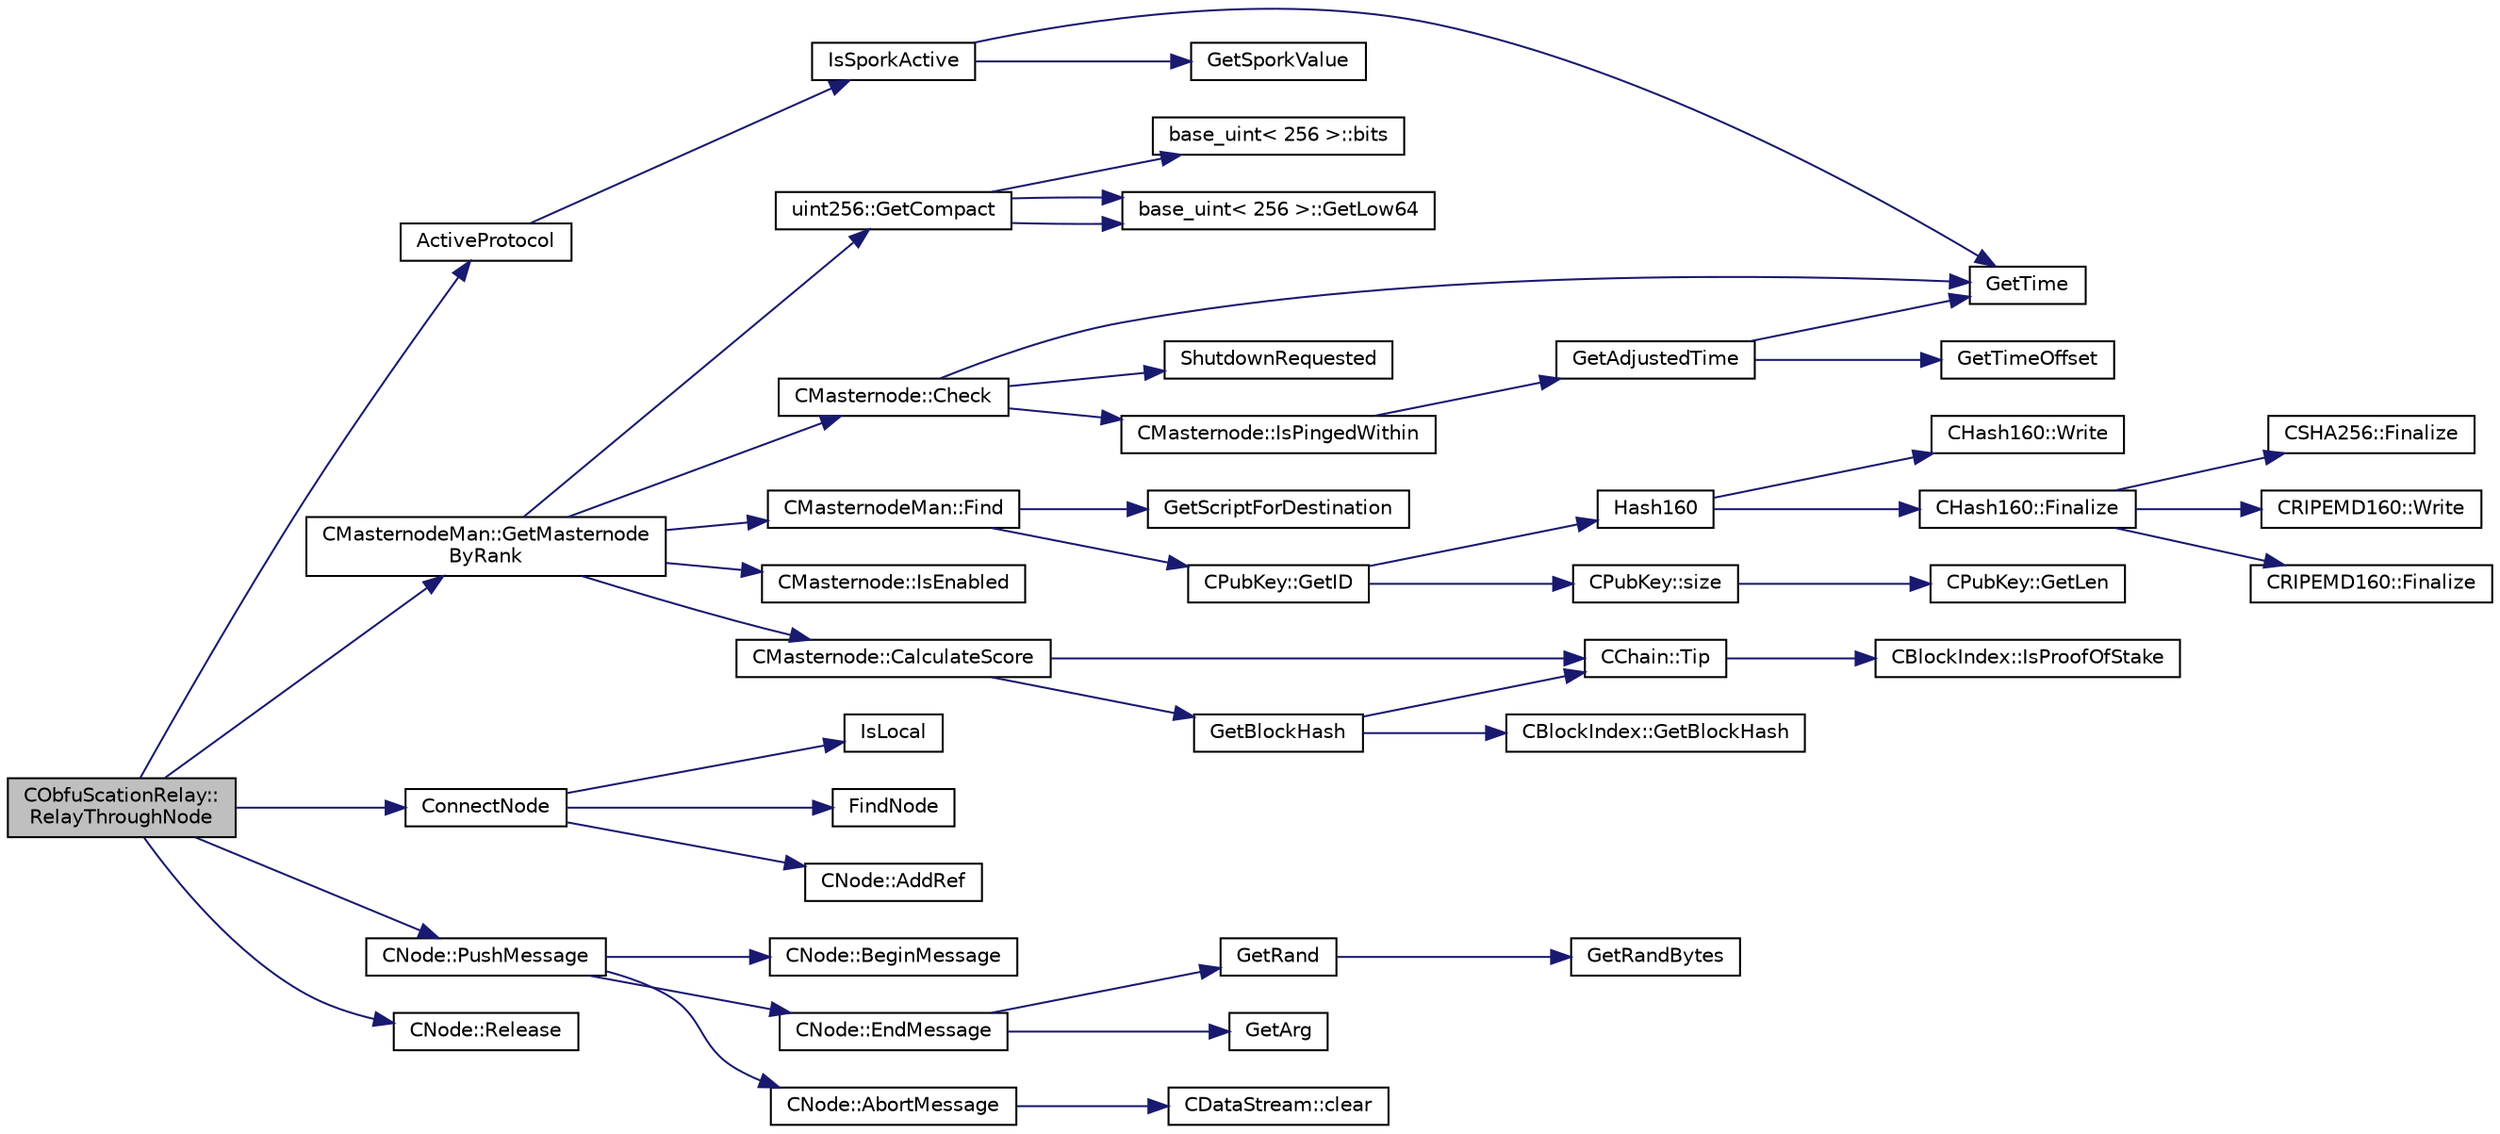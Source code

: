 digraph "CObfuScationRelay::RelayThroughNode"
{
  edge [fontname="Helvetica",fontsize="10",labelfontname="Helvetica",labelfontsize="10"];
  node [fontname="Helvetica",fontsize="10",shape=record];
  rankdir="LR";
  Node52 [label="CObfuScationRelay::\lRelayThroughNode",height=0.2,width=0.4,color="black", fillcolor="grey75", style="filled", fontcolor="black"];
  Node52 -> Node53 [color="midnightblue",fontsize="10",style="solid",fontname="Helvetica"];
  Node53 [label="CMasternodeMan::GetMasternode\lByRank",height=0.2,width=0.4,color="black", fillcolor="white", style="filled",URL="$class_c_masternode_man.html#ab32afaad2651c69d2f93c68aee466677"];
  Node53 -> Node54 [color="midnightblue",fontsize="10",style="solid",fontname="Helvetica"];
  Node54 [label="CMasternode::Check",height=0.2,width=0.4,color="black", fillcolor="white", style="filled",URL="$class_c_masternode.html#aa5892c0b8ec6d2a05cbb081cb1e0aa3c"];
  Node54 -> Node55 [color="midnightblue",fontsize="10",style="solid",fontname="Helvetica"];
  Node55 [label="ShutdownRequested",height=0.2,width=0.4,color="black", fillcolor="white", style="filled",URL="$init_8cpp.html#a6f201ca9fe6b594f1985c12b4482ea5a"];
  Node54 -> Node56 [color="midnightblue",fontsize="10",style="solid",fontname="Helvetica"];
  Node56 [label="GetTime",height=0.2,width=0.4,color="black", fillcolor="white", style="filled",URL="$utiltime_8cpp.html#a46fac5fba8ba905b5f9acb364f5d8c6f",tooltip="For unit testing. "];
  Node54 -> Node57 [color="midnightblue",fontsize="10",style="solid",fontname="Helvetica"];
  Node57 [label="CMasternode::IsPingedWithin",height=0.2,width=0.4,color="black", fillcolor="white", style="filled",URL="$class_c_masternode.html#ab4d54c22f0e31b0d2ee111c6b11d7e72"];
  Node57 -> Node58 [color="midnightblue",fontsize="10",style="solid",fontname="Helvetica"];
  Node58 [label="GetAdjustedTime",height=0.2,width=0.4,color="black", fillcolor="white", style="filled",URL="$timedata_8cpp.html#a09f81b9c7650f898cf3cf305b87547e6"];
  Node58 -> Node56 [color="midnightblue",fontsize="10",style="solid",fontname="Helvetica"];
  Node58 -> Node59 [color="midnightblue",fontsize="10",style="solid",fontname="Helvetica"];
  Node59 [label="GetTimeOffset",height=0.2,width=0.4,color="black", fillcolor="white", style="filled",URL="$timedata_8cpp.html#a50ca5344c75631267633f15cfe5e983e",tooltip="\"Never go to sea with two chronometers; take one or three.\" Our three time sources are: ..."];
  Node53 -> Node60 [color="midnightblue",fontsize="10",style="solid",fontname="Helvetica"];
  Node60 [label="CMasternode::IsEnabled",height=0.2,width=0.4,color="black", fillcolor="white", style="filled",URL="$class_c_masternode.html#a08782379f6ba10e9087b39f0cef19bce"];
  Node53 -> Node61 [color="midnightblue",fontsize="10",style="solid",fontname="Helvetica"];
  Node61 [label="CMasternode::CalculateScore",height=0.2,width=0.4,color="black", fillcolor="white", style="filled",URL="$class_c_masternode.html#a5193b7bca7224b39c455ddd39f0846f3"];
  Node61 -> Node62 [color="midnightblue",fontsize="10",style="solid",fontname="Helvetica"];
  Node62 [label="CChain::Tip",height=0.2,width=0.4,color="black", fillcolor="white", style="filled",URL="$class_c_chain.html#a40ccefec14f8f3195c08c827af8cf412",tooltip="Returns the index entry for the tip of this chain, or NULL if none. "];
  Node62 -> Node63 [color="midnightblue",fontsize="10",style="solid",fontname="Helvetica"];
  Node63 [label="CBlockIndex::IsProofOfStake",height=0.2,width=0.4,color="black", fillcolor="white", style="filled",URL="$class_c_block_index.html#a2438a891e9d43821c0d99e1bdac56fde"];
  Node61 -> Node64 [color="midnightblue",fontsize="10",style="solid",fontname="Helvetica"];
  Node64 [label="GetBlockHash",height=0.2,width=0.4,color="black", fillcolor="white", style="filled",URL="$masternode_8cpp.html#a32f5cbabfc2bd53c2f2daedf122a83cb"];
  Node64 -> Node62 [color="midnightblue",fontsize="10",style="solid",fontname="Helvetica"];
  Node64 -> Node65 [color="midnightblue",fontsize="10",style="solid",fontname="Helvetica"];
  Node65 [label="CBlockIndex::GetBlockHash",height=0.2,width=0.4,color="black", fillcolor="white", style="filled",URL="$class_c_block_index.html#a98490a2788c65cdd6ae9002b004dd74c"];
  Node53 -> Node66 [color="midnightblue",fontsize="10",style="solid",fontname="Helvetica"];
  Node66 [label="uint256::GetCompact",height=0.2,width=0.4,color="black", fillcolor="white", style="filled",URL="$classuint256.html#a62d6d46078edb8cdb742e2430a3b1998"];
  Node66 -> Node67 [color="midnightblue",fontsize="10",style="solid",fontname="Helvetica"];
  Node67 [label="base_uint\< 256 \>::bits",height=0.2,width=0.4,color="black", fillcolor="white", style="filled",URL="$classbase__uint.html#afe1eacc0b592cf184ac8ee0446997fbe",tooltip="Returns the position of the highest bit set plus one, or zero if the value is zero. "];
  Node66 -> Node68 [color="midnightblue",fontsize="10",style="solid",fontname="Helvetica"];
  Node68 [label="base_uint\< 256 \>::GetLow64",height=0.2,width=0.4,color="black", fillcolor="white", style="filled",URL="$classbase__uint.html#ad8dbf3216dd15a64f1598344ad7a71ea"];
  Node66 -> Node68 [color="midnightblue",fontsize="10",style="solid",fontname="Helvetica"];
  Node53 -> Node69 [color="midnightblue",fontsize="10",style="solid",fontname="Helvetica"];
  Node69 [label="CMasternodeMan::Find",height=0.2,width=0.4,color="black", fillcolor="white", style="filled",URL="$class_c_masternode_man.html#a3d34836c6992d29c485ba94a0c1e0ae6",tooltip="Find an entry. "];
  Node69 -> Node70 [color="midnightblue",fontsize="10",style="solid",fontname="Helvetica"];
  Node70 [label="GetScriptForDestination",height=0.2,width=0.4,color="black", fillcolor="white", style="filled",URL="$standard_8cpp.html#ae40f28d3b46c21033f6ee1f1200d0321"];
  Node69 -> Node71 [color="midnightblue",fontsize="10",style="solid",fontname="Helvetica"];
  Node71 [label="CPubKey::GetID",height=0.2,width=0.4,color="black", fillcolor="white", style="filled",URL="$class_c_pub_key.html#a2675f7e6f72eff68e7a5227289feb021",tooltip="Get the KeyID of this public key (hash of its serialization) "];
  Node71 -> Node72 [color="midnightblue",fontsize="10",style="solid",fontname="Helvetica"];
  Node72 [label="Hash160",height=0.2,width=0.4,color="black", fillcolor="white", style="filled",URL="$hash_8h.html#a4490f70ddae16e9e48460a0416a48a6b",tooltip="Compute the 160-bit hash an object. "];
  Node72 -> Node73 [color="midnightblue",fontsize="10",style="solid",fontname="Helvetica"];
  Node73 [label="CHash160::Write",height=0.2,width=0.4,color="black", fillcolor="white", style="filled",URL="$class_c_hash160.html#af56cdd9443013eb68b246aa8450217f2"];
  Node72 -> Node74 [color="midnightblue",fontsize="10",style="solid",fontname="Helvetica"];
  Node74 [label="CHash160::Finalize",height=0.2,width=0.4,color="black", fillcolor="white", style="filled",URL="$class_c_hash160.html#a9bb08e1772002ae1a5d85017ba7952ee"];
  Node74 -> Node75 [color="midnightblue",fontsize="10",style="solid",fontname="Helvetica"];
  Node75 [label="CSHA256::Finalize",height=0.2,width=0.4,color="black", fillcolor="white", style="filled",URL="$class_c_s_h_a256.html#a4259230be0caefa590bc324fc12b9b90"];
  Node74 -> Node76 [color="midnightblue",fontsize="10",style="solid",fontname="Helvetica"];
  Node76 [label="CRIPEMD160::Write",height=0.2,width=0.4,color="black", fillcolor="white", style="filled",URL="$class_c_r_i_p_e_m_d160.html#a221143b9d94af623d07c4f4ba1bf6007"];
  Node74 -> Node77 [color="midnightblue",fontsize="10",style="solid",fontname="Helvetica"];
  Node77 [label="CRIPEMD160::Finalize",height=0.2,width=0.4,color="black", fillcolor="white", style="filled",URL="$class_c_r_i_p_e_m_d160.html#a2a11566fbf9d1339b819833313fc4e51"];
  Node71 -> Node78 [color="midnightblue",fontsize="10",style="solid",fontname="Helvetica"];
  Node78 [label="CPubKey::size",height=0.2,width=0.4,color="black", fillcolor="white", style="filled",URL="$class_c_pub_key.html#a6bb28fcf0a5f799c69f5b7269363b309",tooltip="Simple read-only vector-like interface to the pubkey data. "];
  Node78 -> Node79 [color="midnightblue",fontsize="10",style="solid",fontname="Helvetica"];
  Node79 [label="CPubKey::GetLen",height=0.2,width=0.4,color="black", fillcolor="white", style="filled",URL="$class_c_pub_key.html#a7dc71b3f037c84268dc22de97d7b65fb",tooltip="Compute the length of a pubkey with a given first byte. "];
  Node52 -> Node80 [color="midnightblue",fontsize="10",style="solid",fontname="Helvetica"];
  Node80 [label="ActiveProtocol",height=0.2,width=0.4,color="black", fillcolor="white", style="filled",URL="$main_8cpp.html#a138f84e8c8976fe85712b695c32ee3c7",tooltip="See whether the protocol update is enforced for connected nodes. "];
  Node80 -> Node81 [color="midnightblue",fontsize="10",style="solid",fontname="Helvetica"];
  Node81 [label="IsSporkActive",height=0.2,width=0.4,color="black", fillcolor="white", style="filled",URL="$spork_8cpp.html#a3305663176e21e81c80dc951a7f8ea5e"];
  Node81 -> Node82 [color="midnightblue",fontsize="10",style="solid",fontname="Helvetica"];
  Node82 [label="GetSporkValue",height=0.2,width=0.4,color="black", fillcolor="white", style="filled",URL="$spork_8cpp.html#a7125c44e1c9a54dc7c28556b3fb24a8f"];
  Node81 -> Node56 [color="midnightblue",fontsize="10",style="solid",fontname="Helvetica"];
  Node52 -> Node83 [color="midnightblue",fontsize="10",style="solid",fontname="Helvetica"];
  Node83 [label="ConnectNode",height=0.2,width=0.4,color="black", fillcolor="white", style="filled",URL="$net_8cpp.html#a432a7a8d2ab920334fb196fc7ac7e751"];
  Node83 -> Node84 [color="midnightblue",fontsize="10",style="solid",fontname="Helvetica"];
  Node84 [label="IsLocal",height=0.2,width=0.4,color="black", fillcolor="white", style="filled",URL="$net_8cpp.html#a16fa1bd4d34c4c29c90903fc3cdf7517",tooltip="check whether a given address is potentially local "];
  Node83 -> Node85 [color="midnightblue",fontsize="10",style="solid",fontname="Helvetica"];
  Node85 [label="FindNode",height=0.2,width=0.4,color="black", fillcolor="white", style="filled",URL="$net_8cpp.html#a66a7371d8e724cac0b4495169cdf2859"];
  Node83 -> Node86 [color="midnightblue",fontsize="10",style="solid",fontname="Helvetica"];
  Node86 [label="CNode::AddRef",height=0.2,width=0.4,color="black", fillcolor="white", style="filled",URL="$class_c_node.html#afb65ed679f7bda59aab89e0f5afae292"];
  Node52 -> Node87 [color="midnightblue",fontsize="10",style="solid",fontname="Helvetica"];
  Node87 [label="CNode::PushMessage",height=0.2,width=0.4,color="black", fillcolor="white", style="filled",URL="$class_c_node.html#a204fda3d33404cb37698c085b1583ab2"];
  Node87 -> Node88 [color="midnightblue",fontsize="10",style="solid",fontname="Helvetica"];
  Node88 [label="CNode::BeginMessage",height=0.2,width=0.4,color="black", fillcolor="white", style="filled",URL="$class_c_node.html#af76d193027757002321d0d674290b955"];
  Node87 -> Node89 [color="midnightblue",fontsize="10",style="solid",fontname="Helvetica"];
  Node89 [label="CNode::EndMessage",height=0.2,width=0.4,color="black", fillcolor="white", style="filled",URL="$class_c_node.html#af8d4b8c0f883afffcb62d906c31b2cdf"];
  Node89 -> Node90 [color="midnightblue",fontsize="10",style="solid",fontname="Helvetica"];
  Node90 [label="GetRand",height=0.2,width=0.4,color="black", fillcolor="white", style="filled",URL="$random_8cpp.html#a27d9149d522b1fa87d84e5e9ca902aef"];
  Node90 -> Node91 [color="midnightblue",fontsize="10",style="solid",fontname="Helvetica"];
  Node91 [label="GetRandBytes",height=0.2,width=0.4,color="black", fillcolor="white", style="filled",URL="$random_8cpp.html#ada0c29949c4d1ac0cc027d93c4771423",tooltip="Functions to gather random data via the OpenSSL PRNG. "];
  Node89 -> Node92 [color="midnightblue",fontsize="10",style="solid",fontname="Helvetica"];
  Node92 [label="GetArg",height=0.2,width=0.4,color="black", fillcolor="white", style="filled",URL="$util_8cpp.html#a24f685720bf40370e5bd2a192ad50cd8",tooltip="Return string argument or default value. "];
  Node87 -> Node93 [color="midnightblue",fontsize="10",style="solid",fontname="Helvetica"];
  Node93 [label="CNode::AbortMessage",height=0.2,width=0.4,color="black", fillcolor="white", style="filled",URL="$class_c_node.html#aae0fdfe555001a60bab8f216c3bc3978"];
  Node93 -> Node94 [color="midnightblue",fontsize="10",style="solid",fontname="Helvetica"];
  Node94 [label="CDataStream::clear",height=0.2,width=0.4,color="black", fillcolor="white", style="filled",URL="$class_c_data_stream.html#ade6ed9a3a481e333900e6496707b9692"];
  Node52 -> Node95 [color="midnightblue",fontsize="10",style="solid",fontname="Helvetica"];
  Node95 [label="CNode::Release",height=0.2,width=0.4,color="black", fillcolor="white", style="filled",URL="$class_c_node.html#af804bf7c7f9794e80a3b916e1befece9"];
}
